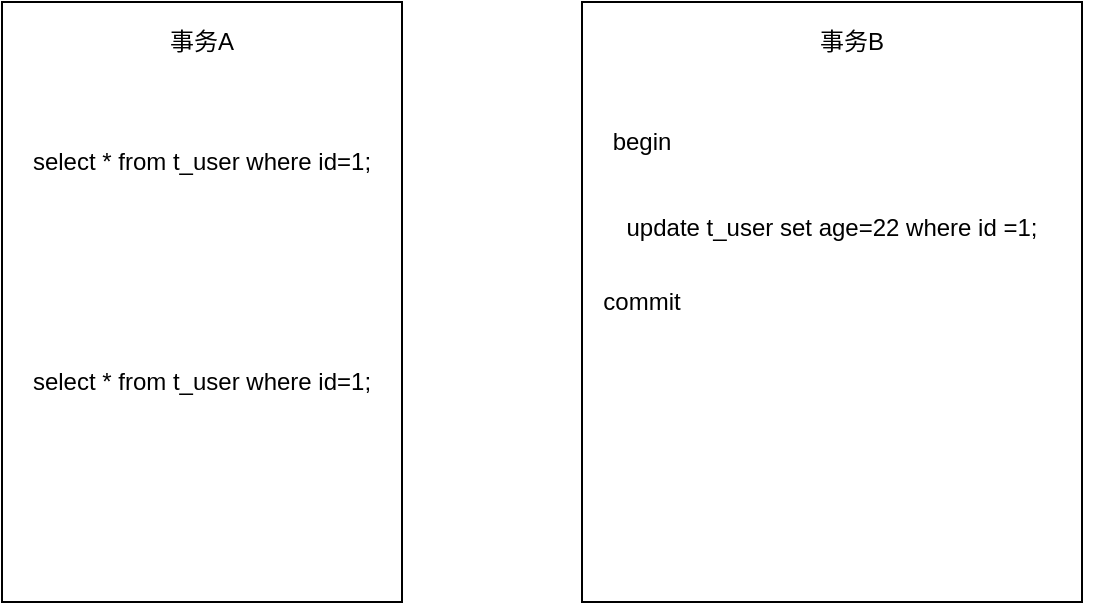 <mxfile version="14.2.4" type="github">
  <diagram id="BEoB_15Z5SDIjc7EveSc" name="Page-1">
    <mxGraphModel dx="946" dy="557" grid="1" gridSize="10" guides="1" tooltips="1" connect="1" arrows="1" fold="1" page="1" pageScale="1" pageWidth="827" pageHeight="1169" math="0" shadow="0">
      <root>
        <mxCell id="0" />
        <mxCell id="1" parent="0" />
        <mxCell id="sh-tbkZXaVZk4sKbNo-1-1" value="" style="rounded=0;whiteSpace=wrap;html=1;" vertex="1" parent="1">
          <mxGeometry x="100" y="100" width="200" height="300" as="geometry" />
        </mxCell>
        <mxCell id="sh-tbkZXaVZk4sKbNo-1-2" value="" style="rounded=0;whiteSpace=wrap;html=1;" vertex="1" parent="1">
          <mxGeometry x="390" y="100" width="250" height="300" as="geometry" />
        </mxCell>
        <mxCell id="sh-tbkZXaVZk4sKbNo-1-3" value="事务A" style="text;html=1;strokeColor=none;fillColor=none;align=center;verticalAlign=middle;whiteSpace=wrap;rounded=0;" vertex="1" parent="1">
          <mxGeometry x="180" y="110" width="40" height="20" as="geometry" />
        </mxCell>
        <mxCell id="sh-tbkZXaVZk4sKbNo-1-4" value="事务B" style="text;html=1;strokeColor=none;fillColor=none;align=center;verticalAlign=middle;whiteSpace=wrap;rounded=0;" vertex="1" parent="1">
          <mxGeometry x="505" y="110" width="40" height="20" as="geometry" />
        </mxCell>
        <mxCell id="sh-tbkZXaVZk4sKbNo-1-5" value="select * from t_user where id=1;" style="text;html=1;strokeColor=none;fillColor=none;align=center;verticalAlign=middle;whiteSpace=wrap;rounded=0;" vertex="1" parent="1">
          <mxGeometry x="110" y="170" width="180" height="20" as="geometry" />
        </mxCell>
        <mxCell id="sh-tbkZXaVZk4sKbNo-1-7" value="&lt;br&gt;update t_user set age=22 where id =1;" style="text;html=1;strokeColor=none;fillColor=none;align=center;verticalAlign=middle;whiteSpace=wrap;rounded=0;" vertex="1" parent="1">
          <mxGeometry x="375" y="190" width="280" height="30" as="geometry" />
        </mxCell>
        <mxCell id="sh-tbkZXaVZk4sKbNo-1-8" value="begin" style="text;html=1;strokeColor=none;fillColor=none;align=center;verticalAlign=middle;whiteSpace=wrap;rounded=0;" vertex="1" parent="1">
          <mxGeometry x="400" y="160" width="40" height="20" as="geometry" />
        </mxCell>
        <mxCell id="sh-tbkZXaVZk4sKbNo-1-9" value="commit" style="text;html=1;strokeColor=none;fillColor=none;align=center;verticalAlign=middle;whiteSpace=wrap;rounded=0;" vertex="1" parent="1">
          <mxGeometry x="400" y="240" width="40" height="20" as="geometry" />
        </mxCell>
        <mxCell id="sh-tbkZXaVZk4sKbNo-1-11" value="select * from t_user where id=1;" style="text;html=1;strokeColor=none;fillColor=none;align=center;verticalAlign=middle;whiteSpace=wrap;rounded=0;" vertex="1" parent="1">
          <mxGeometry x="110" y="280" width="180" height="20" as="geometry" />
        </mxCell>
      </root>
    </mxGraphModel>
  </diagram>
</mxfile>
